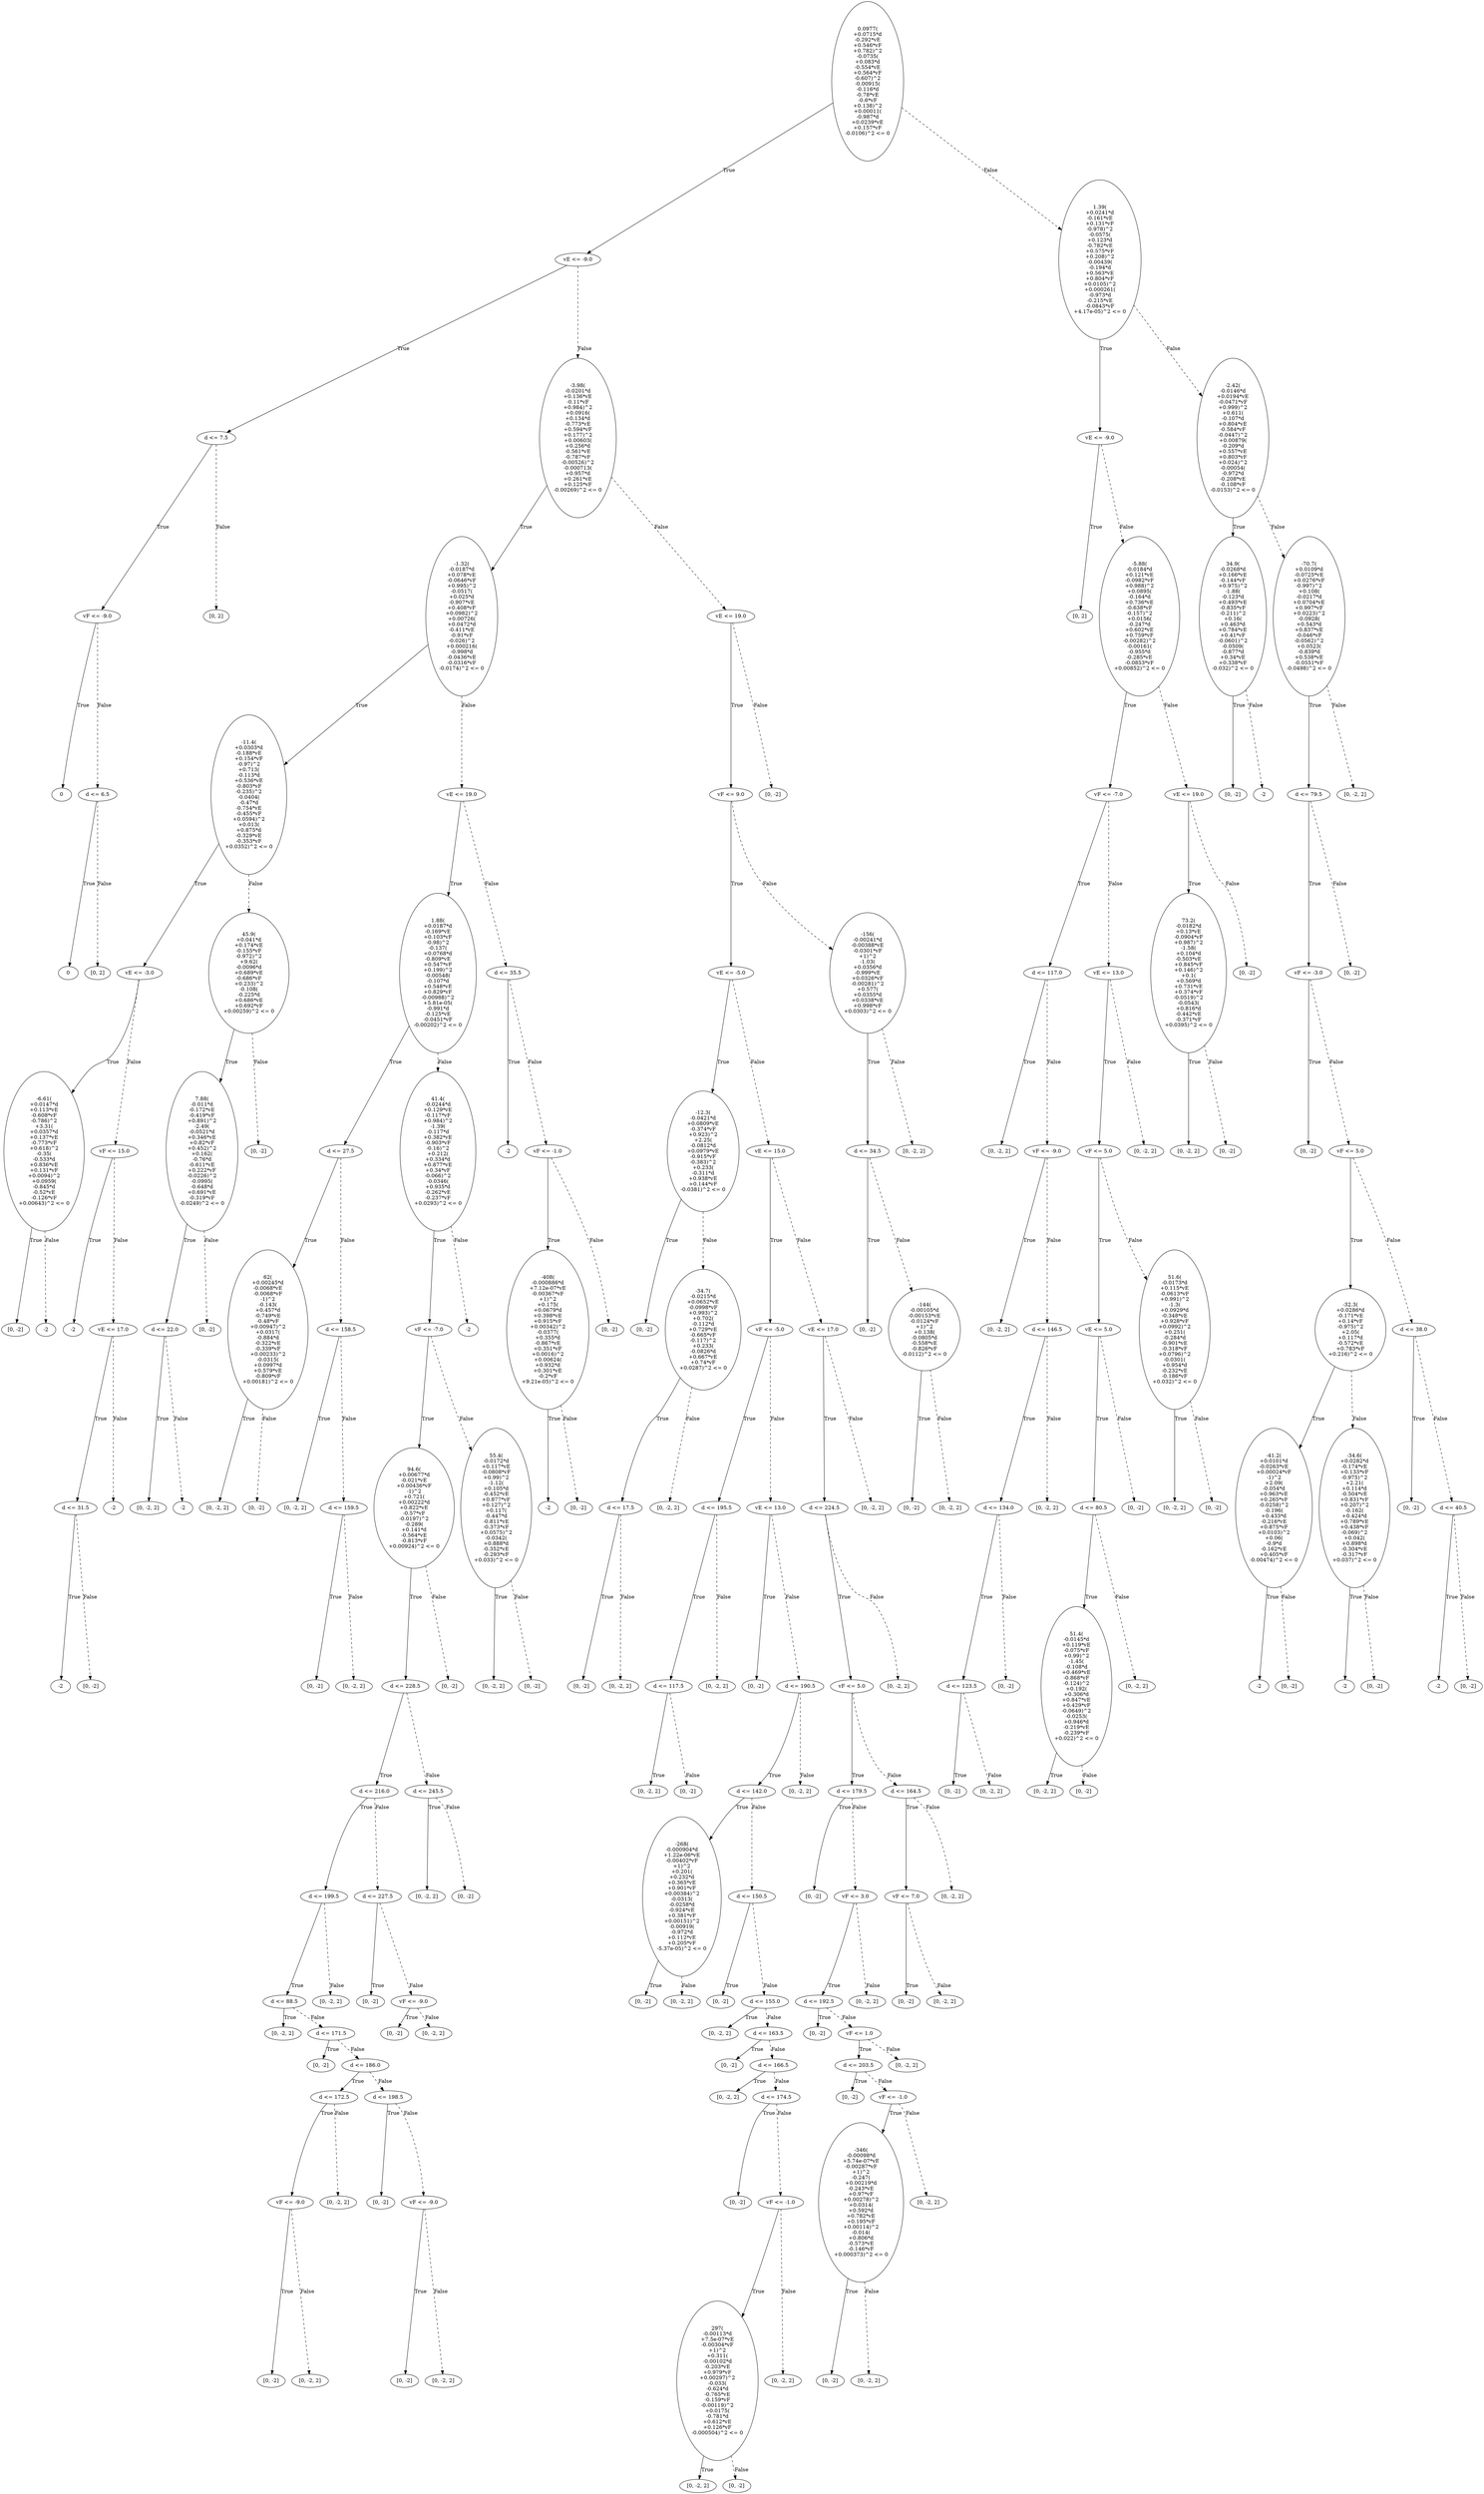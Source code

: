 digraph {
0 [label="0.0977(\n+0.0715*d\n-0.292*vE\n+0.546*vF\n+0.782)^2\n-0.0735(\n+0.083*d\n-0.554*vE\n+0.564*vF\n-0.607)^2\n-0.00915(\n-0.116*d\n-0.78*vE\n-0.6*vF\n+0.138)^2\n+0.00011(\n-0.987*d\n+0.0239*vE\n+0.157*vF\n-0.0106)^2 <= 0"];
1 [label="vE <= -9.0"];
2 [label="d <= 7.5"];
3 [label="vF <= -9.0"];
4 [label="0"];
3 -> 4 [label="True"];
5 [label="d <= 6.5"];
6 [label="0"];
5 -> 6 [label="True"];
7 [label="[0, 2]"];
5 -> 7 [style="dashed", label="False"];
3 -> 5 [style="dashed", label="False"];
2 -> 3 [label="True"];
8 [label="[0, 2]"];
2 -> 8 [style="dashed", label="False"];
1 -> 2 [label="True"];
9 [label="-3.98(\n-0.0201*d\n+0.136*vE\n-0.11*vF\n+0.984)^2\n+0.0916(\n+0.134*d\n-0.773*vE\n+0.594*vF\n+0.177)^2\n+0.00603(\n+0.256*d\n-0.561*vE\n-0.787*vF\n-0.00526)^2\n-0.000713(\n+0.957*d\n+0.261*vE\n+0.125*vF\n-0.00269)^2 <= 0"];
10 [label="-1.32(\n-0.0187*d\n+0.078*vE\n-0.0646*vF\n+0.995)^2\n-0.0517(\n+0.025*d\n-0.907*vE\n+0.408*vF\n+0.0982)^2\n+0.00726(\n+0.0472*d\n-0.411*vE\n-0.91*vF\n-0.026)^2\n+0.000216(\n-0.998*d\n-0.0436*vE\n-0.0316*vF\n-0.0174)^2 <= 0"];
11 [label="-11.4(\n+0.0303*d\n-0.188*vE\n+0.154*vF\n-0.97)^2\n+0.713(\n-0.113*d\n+0.536*vE\n-0.803*vF\n-0.235)^2\n-0.0404(\n-0.47*d\n-0.754*vE\n-0.455*vF\n+0.0594)^2\n+0.013(\n+0.875*d\n-0.329*vE\n-0.353*vF\n+0.0352)^2 <= 0"];
12 [label="vE <= -3.0"];
13 [label="-6.61(\n+0.0147*d\n+0.113*vE\n-0.608*vF\n-0.786)^2\n+3.31(\n+0.0357*d\n+0.137*vE\n-0.773*vF\n+0.618)^2\n-0.35(\n-0.533*d\n+0.836*vE\n+0.131*vF\n+0.0094)^2\n+0.0959(\n-0.845*d\n-0.52*vE\n-0.126*vF\n+0.00643)^2 <= 0"];
14 [label="[0, -2]"];
13 -> 14 [label="True"];
15 [label="-2"];
13 -> 15 [style="dashed", label="False"];
12 -> 13 [label="True"];
16 [label="vF <= 15.0"];
17 [label="-2"];
16 -> 17 [label="True"];
18 [label="vE <= 17.0"];
19 [label="d <= 31.5"];
20 [label="-2"];
19 -> 20 [label="True"];
21 [label="[0, -2]"];
19 -> 21 [style="dashed", label="False"];
18 -> 19 [label="True"];
22 [label="-2"];
18 -> 22 [style="dashed", label="False"];
16 -> 18 [style="dashed", label="False"];
12 -> 16 [style="dashed", label="False"];
11 -> 12 [label="True"];
23 [label="45.9(\n+0.041*d\n+0.174*vE\n-0.155*vF\n-0.972)^2\n+9.62(\n-0.0096*d\n+0.689*vE\n-0.686*vF\n+0.233)^2\n-0.108(\n-0.225*d\n+0.686*vE\n+0.692*vF\n+0.00259)^2 <= 0"];
24 [label="7.88(\n-0.011*d\n-0.172*vE\n-0.419*vF\n+0.891)^2\n-2.49(\n-0.0521*d\n+0.346*vE\n+0.82*vF\n+0.452)^2\n+0.162(\n-0.76*d\n-0.611*vE\n+0.222*vF\n-0.0226)^2\n-0.0995(\n-0.648*d\n+0.691*vE\n-0.319*vF\n-0.0249)^2 <= 0"];
25 [label="d <= 22.0"];
26 [label="[0, -2, 2]"];
25 -> 26 [label="True"];
27 [label="-2"];
25 -> 27 [style="dashed", label="False"];
24 -> 25 [label="True"];
28 [label="[0, -2]"];
24 -> 28 [style="dashed", label="False"];
23 -> 24 [label="True"];
29 [label="[0, -2]"];
23 -> 29 [style="dashed", label="False"];
11 -> 23 [style="dashed", label="False"];
10 -> 11 [label="True"];
30 [label="vE <= 19.0"];
31 [label="1.88(\n+0.0187*d\n-0.169*vE\n+0.103*vF\n-0.98)^2\n-0.137(\n+0.0768*d\n-0.809*vE\n+0.547*vF\n+0.199)^2\n-0.00548(\n-0.107*d\n+0.548*vE\n+0.829*vF\n-0.00988)^2\n+5.81e-05(\n-0.991*d\n-0.125*vE\n-0.0451*vF\n-0.00202)^2 <= 0"];
32 [label="d <= 27.5"];
33 [label="62(\n+0.00245*d\n-0.0068*vE\n-0.0068*vF\n-1)^2\n-0.143(\n+0.457*d\n-0.749*vE\n-0.48*vF\n+0.00947)^2\n+0.0317(\n-0.884*d\n-0.322*vE\n-0.339*vF\n+0.00233)^2\n-0.0315(\n+0.0997*d\n+0.579*vE\n-0.809*vF\n+0.00181)^2 <= 0"];
34 [label="[0, -2, 2]"];
33 -> 34 [label="True"];
35 [label="[0, -2]"];
33 -> 35 [style="dashed", label="False"];
32 -> 33 [label="True"];
36 [label="d <= 158.5"];
37 [label="[0, -2, 2]"];
36 -> 37 [label="True"];
38 [label="d <= 159.5"];
39 [label="[0, -2]"];
38 -> 39 [label="True"];
40 [label="[0, -2, 2]"];
38 -> 40 [style="dashed", label="False"];
36 -> 38 [style="dashed", label="False"];
32 -> 36 [style="dashed", label="False"];
31 -> 32 [label="True"];
41 [label="41.4(\n-0.0244*d\n+0.129*vE\n-0.117*vF\n+0.984)^2\n-1.39(\n-0.117*d\n+0.382*vE\n-0.903*vF\n-0.16)^2\n+0.212(\n+0.334*d\n+0.877*vE\n+0.34*vF\n-0.066)^2\n-0.0346(\n+0.935*d\n-0.262*vE\n-0.237*vF\n+0.0293)^2 <= 0"];
42 [label="vF <= -7.0"];
43 [label="94.6(\n+0.00677*d\n-0.021*vE\n+0.00436*vF\n-1)^2\n+0.721(\n+0.00222*d\n+0.822*vE\n-0.57*vF\n-0.0197)^2\n-0.289(\n+0.141*d\n-0.564*vE\n-0.813*vF\n+0.00924)^2 <= 0"];
44 [label="d <= 228.5"];
45 [label="d <= 216.0"];
46 [label="d <= 199.5"];
47 [label="d <= 88.5"];
48 [label="[0, -2, 2]"];
47 -> 48 [label="True"];
49 [label="d <= 171.5"];
50 [label="[0, -2]"];
49 -> 50 [label="True"];
51 [label="d <= 186.0"];
52 [label="d <= 172.5"];
53 [label="vF <= -9.0"];
54 [label="[0, -2]"];
53 -> 54 [label="True"];
55 [label="[0, -2, 2]"];
53 -> 55 [style="dashed", label="False"];
52 -> 53 [label="True"];
56 [label="[0, -2, 2]"];
52 -> 56 [style="dashed", label="False"];
51 -> 52 [label="True"];
57 [label="d <= 198.5"];
58 [label="[0, -2]"];
57 -> 58 [label="True"];
59 [label="vF <= -9.0"];
60 [label="[0, -2]"];
59 -> 60 [label="True"];
61 [label="[0, -2, 2]"];
59 -> 61 [style="dashed", label="False"];
57 -> 59 [style="dashed", label="False"];
51 -> 57 [style="dashed", label="False"];
49 -> 51 [style="dashed", label="False"];
47 -> 49 [style="dashed", label="False"];
46 -> 47 [label="True"];
62 [label="[0, -2, 2]"];
46 -> 62 [style="dashed", label="False"];
45 -> 46 [label="True"];
63 [label="d <= 227.5"];
64 [label="[0, -2]"];
63 -> 64 [label="True"];
65 [label="vF <= -9.0"];
66 [label="[0, -2]"];
65 -> 66 [label="True"];
67 [label="[0, -2, 2]"];
65 -> 67 [style="dashed", label="False"];
63 -> 65 [style="dashed", label="False"];
45 -> 63 [style="dashed", label="False"];
44 -> 45 [label="True"];
68 [label="d <= 245.5"];
69 [label="[0, -2, 2]"];
68 -> 69 [label="True"];
70 [label="[0, -2]"];
68 -> 70 [style="dashed", label="False"];
44 -> 68 [style="dashed", label="False"];
43 -> 44 [label="True"];
71 [label="[0, -2]"];
43 -> 71 [style="dashed", label="False"];
42 -> 43 [label="True"];
72 [label="55.4(\n-0.0172*d\n+0.117*vE\n-0.0808*vF\n+0.99)^2\n-1.12(\n+0.105*d\n-0.452*vE\n+0.877*vF\n+0.127)^2\n+0.117(\n-0.447*d\n-0.811*vE\n-0.373*vF\n+0.0575)^2\n-0.0342(\n+0.888*d\n-0.352*vE\n-0.293*vF\n+0.033)^2 <= 0"];
73 [label="[0, -2, 2]"];
72 -> 73 [label="True"];
74 [label="[0, -2]"];
72 -> 74 [style="dashed", label="False"];
42 -> 72 [style="dashed", label="False"];
41 -> 42 [label="True"];
75 [label="-2"];
41 -> 75 [style="dashed", label="False"];
31 -> 41 [style="dashed", label="False"];
30 -> 31 [label="True"];
76 [label="d <= 35.5"];
77 [label="-2"];
76 -> 77 [label="True"];
78 [label="vF <= -1.0"];
79 [label="-408(\n-0.000886*d\n+7.12e-07*vE\n-0.00367*vF\n+1)^2\n+0.175(\n+0.0679*d\n+0.398*vE\n+0.915*vF\n+0.00342)^2\n-0.0377(\n+0.355*d\n-0.867*vE\n+0.351*vF\n+0.0016)^2\n+0.00624(\n+0.932*d\n+0.301*vE\n-0.2*vF\n+9.21e-05)^2 <= 0"];
80 [label="-2"];
79 -> 80 [label="True"];
81 [label="[0, -2]"];
79 -> 81 [style="dashed", label="False"];
78 -> 79 [label="True"];
82 [label="[0, -2]"];
78 -> 82 [style="dashed", label="False"];
76 -> 78 [style="dashed", label="False"];
30 -> 76 [style="dashed", label="False"];
10 -> 30 [style="dashed", label="False"];
9 -> 10 [label="True"];
83 [label="vE <= 19.0"];
84 [label="vF <= 9.0"];
85 [label="vE <= -5.0"];
86 [label="-12.3(\n-0.0421*d\n+0.0809*vE\n-0.374*vF\n+0.923)^2\n+2.25(\n-0.0812*d\n+0.0979*vE\n-0.915*vF\n-0.383)^2\n+0.233(\n-0.311*d\n+0.938*vE\n+0.144*vF\n-0.0381)^2 <= 0"];
87 [label="[0, -2]"];
86 -> 87 [label="True"];
88 [label="-34.7(\n-0.0215*d\n+0.0652*vE\n-0.0998*vF\n+0.993)^2\n+0.702(\n-0.112*d\n+0.729*vE\n-0.665*vF\n-0.117)^2\n+0.233(\n-0.0826*d\n+0.667*vE\n+0.74*vF\n+0.0287)^2 <= 0"];
89 [label="d <= 17.5"];
90 [label="[0, -2]"];
89 -> 90 [label="True"];
91 [label="[0, -2, 2]"];
89 -> 91 [style="dashed", label="False"];
88 -> 89 [label="True"];
92 [label="[0, -2, 2]"];
88 -> 92 [style="dashed", label="False"];
86 -> 88 [style="dashed", label="False"];
85 -> 86 [label="True"];
93 [label="vE <= 15.0"];
94 [label="vF <= -5.0"];
95 [label="d <= 195.5"];
96 [label="d <= 117.5"];
97 [label="[0, -2, 2]"];
96 -> 97 [label="True"];
98 [label="[0, -2]"];
96 -> 98 [style="dashed", label="False"];
95 -> 96 [label="True"];
99 [label="[0, -2, 2]"];
95 -> 99 [style="dashed", label="False"];
94 -> 95 [label="True"];
100 [label="vE <= 13.0"];
101 [label="[0, -2]"];
100 -> 101 [label="True"];
102 [label="d <= 190.5"];
103 [label="d <= 142.0"];
104 [label="-268(\n-0.000904*d\n+1.22e-06*vE\n-0.00402*vF\n+1)^2\n+0.201(\n+0.232*d\n+0.365*vE\n+0.901*vF\n+0.00384)^2\n-0.0313(\n-0.0258*d\n-0.924*vE\n+0.381*vF\n+0.00151)^2\n-0.00919(\n-0.972*d\n+0.112*vE\n+0.205*vF\n-5.37e-05)^2 <= 0"];
105 [label="[0, -2]"];
104 -> 105 [label="True"];
106 [label="[0, -2, 2]"];
104 -> 106 [style="dashed", label="False"];
103 -> 104 [label="True"];
107 [label="d <= 150.5"];
108 [label="[0, -2]"];
107 -> 108 [label="True"];
109 [label="d <= 155.0"];
110 [label="[0, -2, 2]"];
109 -> 110 [label="True"];
111 [label="d <= 163.5"];
112 [label="[0, -2]"];
111 -> 112 [label="True"];
113 [label="d <= 166.5"];
114 [label="[0, -2, 2]"];
113 -> 114 [label="True"];
115 [label="d <= 174.5"];
116 [label="[0, -2]"];
115 -> 116 [label="True"];
117 [label="vF <= -1.0"];
118 [label="297(\n-0.00113*d\n+7.5e-07*vE\n-0.00304*vF\n+1)^2\n+0.311(\n-0.00102*d\n-0.203*vE\n+0.979*vF\n+0.00297)^2\n-0.033(\n-0.624*d\n-0.765*vE\n-0.159*vF\n-0.00119)^2\n+0.0175(\n-0.781*d\n+0.612*vE\n+0.126*vF\n-0.000504)^2 <= 0"];
119 [label="[0, -2, 2]"];
118 -> 119 [label="True"];
120 [label="[0, -2]"];
118 -> 120 [style="dashed", label="False"];
117 -> 118 [label="True"];
121 [label="[0, -2, 2]"];
117 -> 121 [style="dashed", label="False"];
115 -> 117 [style="dashed", label="False"];
113 -> 115 [style="dashed", label="False"];
111 -> 113 [style="dashed", label="False"];
109 -> 111 [style="dashed", label="False"];
107 -> 109 [style="dashed", label="False"];
103 -> 107 [style="dashed", label="False"];
102 -> 103 [label="True"];
122 [label="[0, -2, 2]"];
102 -> 122 [style="dashed", label="False"];
100 -> 102 [style="dashed", label="False"];
94 -> 100 [style="dashed", label="False"];
93 -> 94 [label="True"];
123 [label="vE <= 17.0"];
124 [label="d <= 224.5"];
125 [label="vF <= 5.0"];
126 [label="d <= 179.5"];
127 [label="[0, -2]"];
126 -> 127 [label="True"];
128 [label="vF <= 3.0"];
129 [label="d <= 192.5"];
130 [label="[0, -2]"];
129 -> 130 [label="True"];
131 [label="vF <= 1.0"];
132 [label="d <= 203.5"];
133 [label="[0, -2]"];
132 -> 133 [label="True"];
134 [label="vF <= -1.0"];
135 [label="-346(\n-0.00098*d\n+5.74e-07*vE\n-0.00287*vF\n+1)^2\n-0.247(\n+0.00219*d\n-0.243*vE\n+0.97*vF\n+0.00278)^2\n+0.0314(\n+0.592*d\n+0.782*vE\n+0.195*vF\n+0.00114)^2\n-0.014(\n+0.806*d\n-0.573*vE\n-0.146*vF\n+0.000373)^2 <= 0"];
136 [label="[0, -2]"];
135 -> 136 [label="True"];
137 [label="[0, -2, 2]"];
135 -> 137 [style="dashed", label="False"];
134 -> 135 [label="True"];
138 [label="[0, -2, 2]"];
134 -> 138 [style="dashed", label="False"];
132 -> 134 [style="dashed", label="False"];
131 -> 132 [label="True"];
139 [label="[0, -2, 2]"];
131 -> 139 [style="dashed", label="False"];
129 -> 131 [style="dashed", label="False"];
128 -> 129 [label="True"];
140 [label="[0, -2, 2]"];
128 -> 140 [style="dashed", label="False"];
126 -> 128 [style="dashed", label="False"];
125 -> 126 [label="True"];
141 [label="d <= 164.5"];
142 [label="vF <= 7.0"];
143 [label="[0, -2]"];
142 -> 143 [label="True"];
144 [label="[0, -2, 2]"];
142 -> 144 [style="dashed", label="False"];
141 -> 142 [label="True"];
145 [label="[0, -2, 2]"];
141 -> 145 [style="dashed", label="False"];
125 -> 141 [style="dashed", label="False"];
124 -> 125 [label="True"];
146 [label="[0, -2, 2]"];
124 -> 146 [style="dashed", label="False"];
123 -> 124 [label="True"];
147 [label="[0, -2, 2]"];
123 -> 147 [style="dashed", label="False"];
93 -> 123 [style="dashed", label="False"];
85 -> 93 [style="dashed", label="False"];
84 -> 85 [label="True"];
148 [label="-156(\n-0.00241*d\n-0.00388*vE\n-0.0301*vF\n+1)^2\n-1.03(\n+0.0356*d\n-0.999*vE\n+0.0326*vF\n-0.00281)^2\n+0.577(\n+0.0355*d\n+0.0338*vE\n+0.998*vF\n+0.0303)^2 <= 0"];
149 [label="d <= 34.5"];
150 [label="[0, -2]"];
149 -> 150 [label="True"];
151 [label="-144(\n-0.00105*d\n-0.00153*vE\n-0.0124*vF\n+1)^2\n+0.138(\n-0.0805*d\n-0.558*vE\n-0.826*vF\n-0.0112)^2 <= 0"];
152 [label="[0, -2]"];
151 -> 152 [label="True"];
153 [label="[0, -2, 2]"];
151 -> 153 [style="dashed", label="False"];
149 -> 151 [style="dashed", label="False"];
148 -> 149 [label="True"];
154 [label="[0, -2, 2]"];
148 -> 154 [style="dashed", label="False"];
84 -> 148 [style="dashed", label="False"];
83 -> 84 [label="True"];
155 [label="[0, -2]"];
83 -> 155 [style="dashed", label="False"];
9 -> 83 [style="dashed", label="False"];
1 -> 9 [style="dashed", label="False"];
0 -> 1 [label="True"];
156 [label="1.39(\n+0.0241*d\n-0.161*vE\n+0.131*vF\n-0.978)^2\n-0.0575(\n+0.123*d\n-0.782*vE\n+0.575*vF\n+0.208)^2\n-0.00439(\n-0.194*d\n+0.563*vE\n+0.804*vF\n+0.0105)^2\n+0.000261(\n-0.973*d\n-0.215*vE\n-0.0843*vF\n+4.17e-05)^2 <= 0"];
157 [label="vE <= -9.0"];
158 [label="[0, 2]"];
157 -> 158 [label="True"];
159 [label="-5.88(\n-0.0184*d\n+0.121*vE\n-0.0982*vF\n+0.988)^2\n+0.0895(\n-0.164*d\n+0.736*vE\n-0.638*vF\n-0.157)^2\n+0.0156(\n-0.247*d\n+0.602*vE\n+0.759*vF\n-0.00282)^2\n-0.00161(\n-0.955*d\n-0.285*vE\n-0.0853*vF\n+0.00852)^2 <= 0"];
160 [label="vF <= -7.0"];
161 [label="d <= 117.0"];
162 [label="[0, -2, 2]"];
161 -> 162 [label="True"];
163 [label="vF <= -9.0"];
164 [label="[0, -2, 2]"];
163 -> 164 [label="True"];
165 [label="d <= 146.5"];
166 [label="d <= 134.0"];
167 [label="d <= 123.5"];
168 [label="[0, -2]"];
167 -> 168 [label="True"];
169 [label="[0, -2, 2]"];
167 -> 169 [style="dashed", label="False"];
166 -> 167 [label="True"];
170 [label="[0, -2]"];
166 -> 170 [style="dashed", label="False"];
165 -> 166 [label="True"];
171 [label="[0, -2, 2]"];
165 -> 171 [style="dashed", label="False"];
163 -> 165 [style="dashed", label="False"];
161 -> 163 [style="dashed", label="False"];
160 -> 161 [label="True"];
172 [label="vE <= 13.0"];
173 [label="vF <= 5.0"];
174 [label="vE <= 5.0"];
175 [label="d <= 80.5"];
176 [label="51.4(\n-0.0145*d\n+0.119*vE\n-0.075*vF\n+0.99)^2\n-1.45(\n-0.108*d\n+0.469*vE\n-0.868*vF\n-0.124)^2\n+0.192(\n+0.306*d\n+0.847*vE\n+0.429*vF\n-0.0649)^2\n-0.0253(\n+0.946*d\n-0.219*vE\n-0.239*vF\n+0.022)^2 <= 0"];
177 [label="[0, -2, 2]"];
176 -> 177 [label="True"];
178 [label="[0, -2]"];
176 -> 178 [style="dashed", label="False"];
175 -> 176 [label="True"];
179 [label="[0, -2, 2]"];
175 -> 179 [style="dashed", label="False"];
174 -> 175 [label="True"];
180 [label="[0, -2]"];
174 -> 180 [style="dashed", label="False"];
173 -> 174 [label="True"];
181 [label="51.6(\n-0.0173*d\n+0.115*vE\n-0.0613*vF\n+0.991)^2\n-1.3(\n+0.0929*d\n-0.348*vE\n+0.928*vF\n+0.0992)^2\n+0.251(\n-0.284*d\n-0.901*vE\n-0.318*vF\n+0.0796)^2\n-0.0301(\n+0.954*d\n-0.232*vE\n-0.186*vF\n+0.032)^2 <= 0"];
182 [label="[0, -2, 2]"];
181 -> 182 [label="True"];
183 [label="[0, -2]"];
181 -> 183 [style="dashed", label="False"];
173 -> 181 [style="dashed", label="False"];
172 -> 173 [label="True"];
184 [label="[0, -2, 2]"];
172 -> 184 [style="dashed", label="False"];
160 -> 172 [style="dashed", label="False"];
159 -> 160 [label="True"];
185 [label="vE <= 19.0"];
186 [label="73.2(\n-0.0182*d\n+0.13*vE\n-0.0904*vF\n+0.987)^2\n-1.58(\n+0.104*d\n-0.503*vE\n+0.845*vF\n+0.146)^2\n+0.1(\n+0.569*d\n+0.731*vE\n+0.374*vF\n-0.0519)^2\n-0.0543(\n+0.816*d\n-0.442*vE\n-0.371*vF\n+0.0395)^2 <= 0"];
187 [label="[0, -2, 2]"];
186 -> 187 [label="True"];
188 [label="[0, -2]"];
186 -> 188 [style="dashed", label="False"];
185 -> 186 [label="True"];
189 [label="[0, -2]"];
185 -> 189 [style="dashed", label="False"];
159 -> 185 [style="dashed", label="False"];
157 -> 159 [style="dashed", label="False"];
156 -> 157 [label="True"];
190 [label="-2.42(\n-0.0146*d\n+0.0194*vE\n-0.0471*vF\n+0.999)^2\n+0.611(\n-0.107*d\n+0.804*vE\n-0.584*vF\n-0.0447)^2\n+0.00879(\n-0.209*d\n+0.557*vE\n+0.803*vF\n+0.024)^2\n-0.00054(\n-0.972*d\n-0.208*vE\n-0.108*vF\n-0.0153)^2 <= 0"];
191 [label="34.9(\n-0.0268*d\n+0.166*vE\n-0.144*vF\n+0.975)^2\n-1.88(\n-0.123*d\n+0.493*vE\n-0.835*vF\n-0.211)^2\n+0.16(\n+0.463*d\n+0.784*vE\n+0.41*vF\n-0.0601)^2\n-0.0509(\n-0.877*d\n+0.34*vE\n+0.338*vF\n-0.032)^2 <= 0"];
192 [label="[0, -2]"];
191 -> 192 [label="True"];
193 [label="-2"];
191 -> 193 [style="dashed", label="False"];
190 -> 191 [label="True"];
194 [label="-70.7(\n+0.0109*d\n-0.0725*vE\n+0.0276*vF\n-0.997)^2\n+0.108(\n-0.0217*d\n+0.0704*vE\n+0.997*vF\n+0.0223)^2\n-0.0928(\n+0.543*d\n+0.837*vE\n-0.046*vF\n-0.0562)^2\n+0.0523(\n-0.839*d\n+0.538*vE\n-0.0551*vF\n-0.0498)^2 <= 0"];
195 [label="d <= 79.5"];
196 [label="vF <= -3.0"];
197 [label="[0, -2]"];
196 -> 197 [label="True"];
198 [label="vF <= 5.0"];
199 [label="-32.3(\n+0.0286*d\n-0.171*vE\n+0.14*vF\n-0.975)^2\n+2.05(\n+0.117*d\n-0.572*vE\n+0.783*vF\n+0.216)^2 <= 0"];
200 [label="-41.2(\n+0.0101*d\n-0.0263*vE\n+0.00024*vF\n-1)^2\n+2.09(\n-0.054*d\n+0.963*vE\n+0.265*vF\n-0.0258)^2\n-0.196(\n+0.433*d\n-0.216*vE\n+0.875*vF\n+0.0103)^2\n+0.06(\n-0.9*d\n-0.162*vE\n+0.405*vF\n-0.00474)^2 <= 0"];
201 [label="-2"];
200 -> 201 [label="True"];
202 [label="[0, -2]"];
200 -> 202 [style="dashed", label="False"];
199 -> 200 [label="True"];
203 [label="-34.6(\n+0.0282*d\n-0.174*vE\n+0.133*vF\n-0.975)^2\n+2.21(\n+0.114*d\n-0.504*vE\n+0.831*vF\n+0.207)^2\n-0.162(\n+0.424*d\n+0.789*vE\n+0.438*vF\n-0.069)^2\n+0.042(\n+0.898*d\n-0.304*vE\n-0.317*vF\n+0.037)^2 <= 0"];
204 [label="-2"];
203 -> 204 [label="True"];
205 [label="[0, -2]"];
203 -> 205 [style="dashed", label="False"];
199 -> 203 [style="dashed", label="False"];
198 -> 199 [label="True"];
206 [label="d <= 38.0"];
207 [label="[0, -2]"];
206 -> 207 [label="True"];
208 [label="d <= 40.5"];
209 [label="-2"];
208 -> 209 [label="True"];
210 [label="[0, -2]"];
208 -> 210 [style="dashed", label="False"];
206 -> 208 [style="dashed", label="False"];
198 -> 206 [style="dashed", label="False"];
196 -> 198 [style="dashed", label="False"];
195 -> 196 [label="True"];
211 [label="[0, -2]"];
195 -> 211 [style="dashed", label="False"];
194 -> 195 [label="True"];
212 [label="[0, -2, 2]"];
194 -> 212 [style="dashed", label="False"];
190 -> 194 [style="dashed", label="False"];
156 -> 190 [style="dashed", label="False"];
0 -> 156 [style="dashed", label="False"];

}